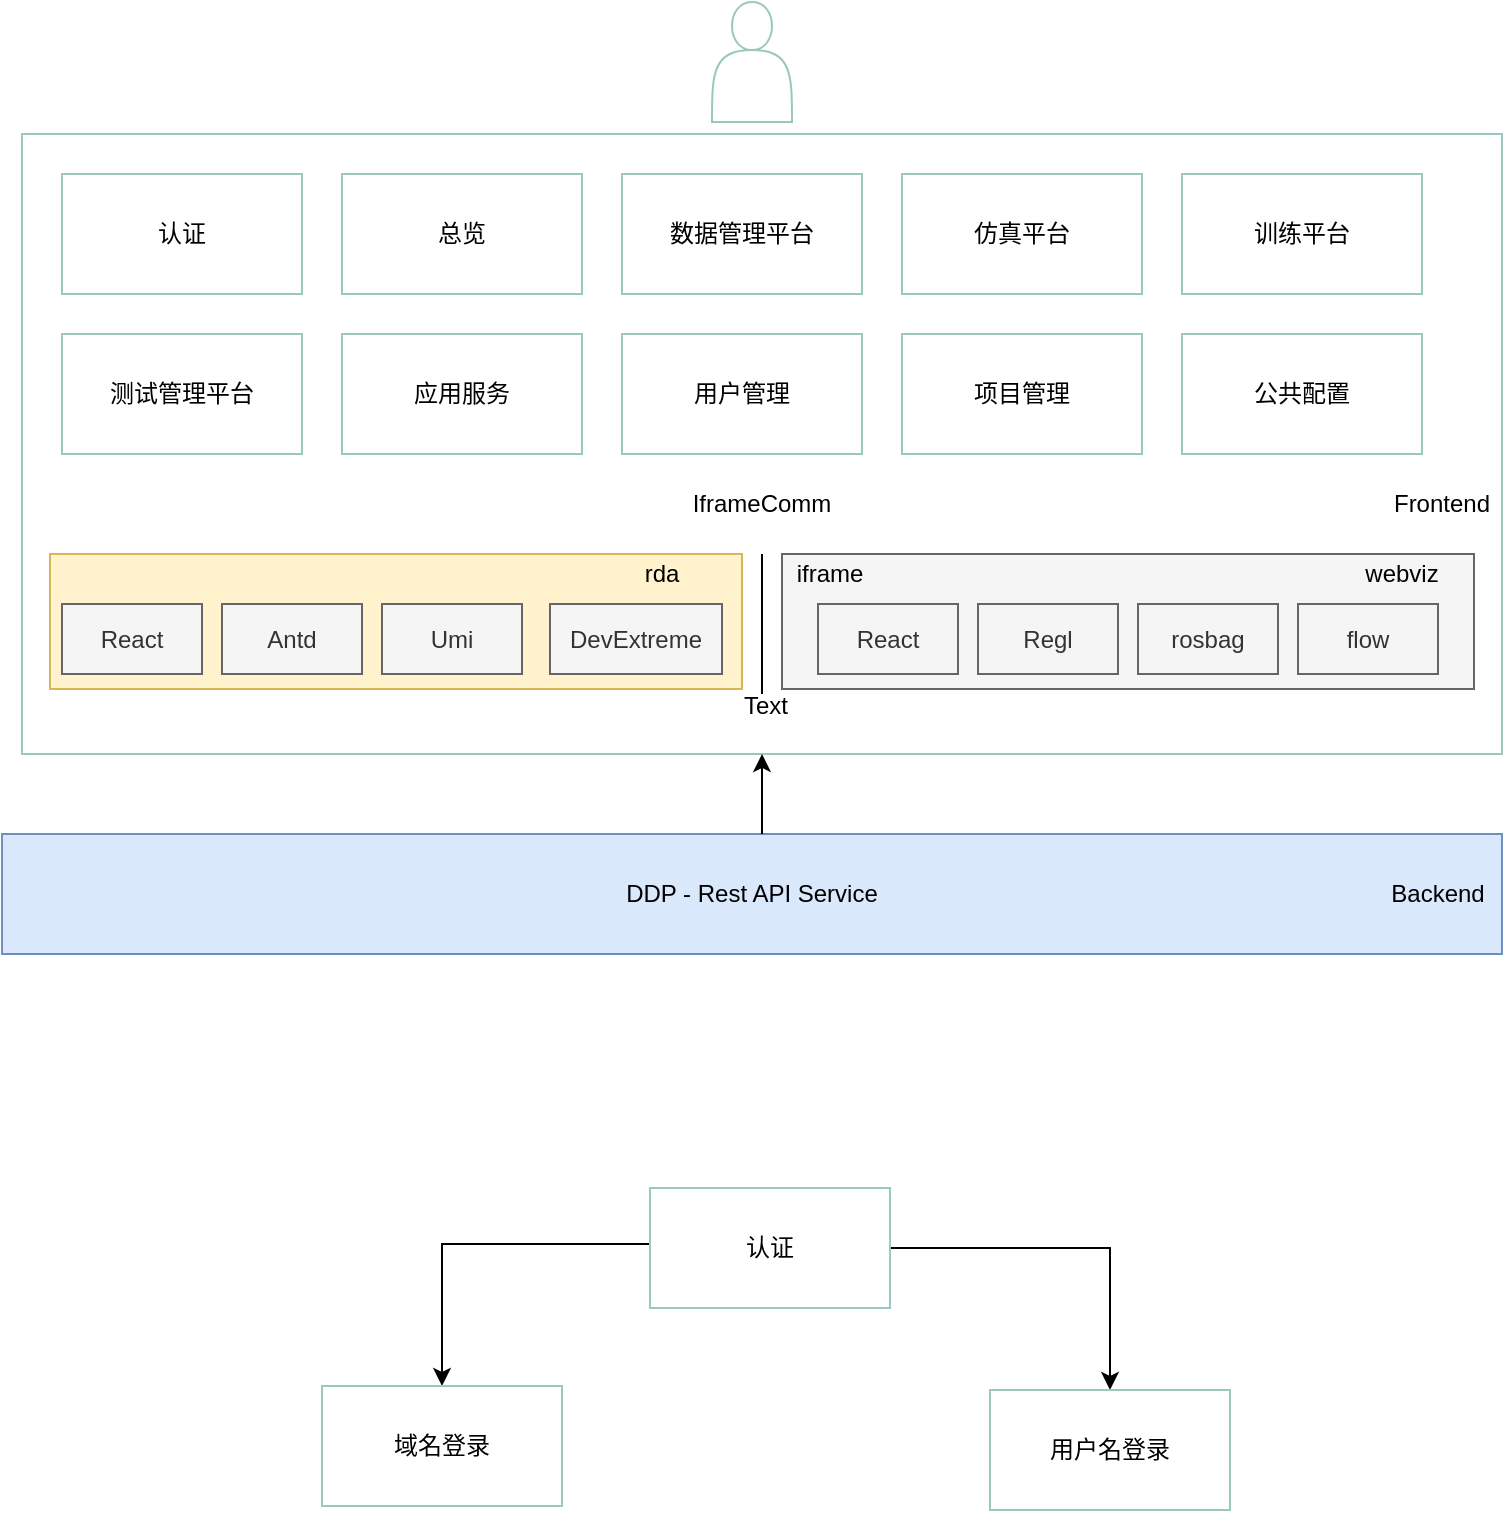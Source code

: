 <mxfile version="20.6.0" type="github">
  <diagram id="prtHgNgQTEPvFCAcTncT" name="Page-1">
    <mxGraphModel dx="1314" dy="714" grid="0" gridSize="10" guides="1" tooltips="1" connect="0" arrows="1" fold="1" page="1" pageScale="1" pageWidth="827" pageHeight="1169" math="0" shadow="0">
      <root>
        <mxCell id="0" />
        <mxCell id="1" parent="0" />
        <mxCell id="TkRGxnT42IwCyHPjGwKE-1" value="DDP - Rest API Service" style="rounded=0;whiteSpace=wrap;html=1;fillColor=#dae8fc;strokeColor=#6c8ebf;" vertex="1" parent="1">
          <mxGeometry x="30" y="430" width="750" height="60" as="geometry" />
        </mxCell>
        <mxCell id="TkRGxnT42IwCyHPjGwKE-5" value="" style="rounded=0;whiteSpace=wrap;html=1;strokeColor=#9AC7BF;" vertex="1" parent="1">
          <mxGeometry x="40" y="80" width="740" height="310" as="geometry" />
        </mxCell>
        <mxCell id="TkRGxnT42IwCyHPjGwKE-7" value="Frontend" style="text;html=1;strokeColor=none;fillColor=none;align=center;verticalAlign=middle;whiteSpace=wrap;rounded=0;" vertex="1" parent="1">
          <mxGeometry x="720" y="250" width="60" height="30" as="geometry" />
        </mxCell>
        <mxCell id="TkRGxnT42IwCyHPjGwKE-8" value="" style="rounded=0;whiteSpace=wrap;html=1;strokeColor=#d6b656;fillColor=#fff2cc;" vertex="1" parent="1">
          <mxGeometry x="54" y="290" width="346" height="67.5" as="geometry" />
        </mxCell>
        <mxCell id="TkRGxnT42IwCyHPjGwKE-9" value="React" style="rounded=0;whiteSpace=wrap;html=1;strokeColor=#666666;fillColor=#f5f5f5;fontColor=#333333;" vertex="1" parent="1">
          <mxGeometry x="60" y="315" width="70" height="35" as="geometry" />
        </mxCell>
        <mxCell id="TkRGxnT42IwCyHPjGwKE-10" value="Antd" style="rounded=0;whiteSpace=wrap;html=1;strokeColor=#666666;fillColor=#f5f5f5;fontColor=#333333;" vertex="1" parent="1">
          <mxGeometry x="140" y="315" width="70" height="35" as="geometry" />
        </mxCell>
        <mxCell id="TkRGxnT42IwCyHPjGwKE-11" value="Umi" style="rounded=0;whiteSpace=wrap;html=1;strokeColor=#666666;fillColor=#f5f5f5;fontColor=#333333;" vertex="1" parent="1">
          <mxGeometry x="220" y="315" width="70" height="35" as="geometry" />
        </mxCell>
        <mxCell id="TkRGxnT42IwCyHPjGwKE-12" value="DevExtreme" style="rounded=0;whiteSpace=wrap;html=1;strokeColor=#666666;fillColor=#f5f5f5;fontColor=#333333;" vertex="1" parent="1">
          <mxGeometry x="304" y="315" width="86" height="35" as="geometry" />
        </mxCell>
        <mxCell id="TkRGxnT42IwCyHPjGwKE-18" value="" style="rounded=0;whiteSpace=wrap;html=1;strokeColor=#666666;fillColor=#f5f5f5;fontColor=#333333;" vertex="1" parent="1">
          <mxGeometry x="420" y="290" width="346" height="67.5" as="geometry" />
        </mxCell>
        <mxCell id="TkRGxnT42IwCyHPjGwKE-19" value="React" style="rounded=0;whiteSpace=wrap;html=1;strokeColor=#666666;fillColor=#f5f5f5;fontColor=#333333;" vertex="1" parent="1">
          <mxGeometry x="438" y="315" width="70" height="35" as="geometry" />
        </mxCell>
        <mxCell id="TkRGxnT42IwCyHPjGwKE-20" value="Regl" style="rounded=0;whiteSpace=wrap;html=1;strokeColor=#666666;fillColor=#f5f5f5;fontColor=#333333;" vertex="1" parent="1">
          <mxGeometry x="518" y="315" width="70" height="35" as="geometry" />
        </mxCell>
        <mxCell id="TkRGxnT42IwCyHPjGwKE-21" value="rosbag" style="rounded=0;whiteSpace=wrap;html=1;strokeColor=#666666;fillColor=#f5f5f5;fontColor=#333333;" vertex="1" parent="1">
          <mxGeometry x="598" y="315" width="70" height="35" as="geometry" />
        </mxCell>
        <mxCell id="TkRGxnT42IwCyHPjGwKE-22" value="flow" style="rounded=0;whiteSpace=wrap;html=1;strokeColor=#666666;fillColor=#f5f5f5;fontColor=#333333;" vertex="1" parent="1">
          <mxGeometry x="678" y="315" width="70" height="35" as="geometry" />
        </mxCell>
        <mxCell id="TkRGxnT42IwCyHPjGwKE-23" value="webviz" style="text;html=1;strokeColor=none;fillColor=none;align=center;verticalAlign=middle;whiteSpace=wrap;rounded=0;" vertex="1" parent="1">
          <mxGeometry x="700" y="285" width="60" height="30" as="geometry" />
        </mxCell>
        <mxCell id="TkRGxnT42IwCyHPjGwKE-24" value="rda" style="text;html=1;strokeColor=none;fillColor=none;align=center;verticalAlign=middle;whiteSpace=wrap;rounded=0;" vertex="1" parent="1">
          <mxGeometry x="330" y="285" width="60" height="30" as="geometry" />
        </mxCell>
        <mxCell id="TkRGxnT42IwCyHPjGwKE-25" value="认证" style="rounded=0;whiteSpace=wrap;html=1;strokeColor=#9AC7BF;" vertex="1" parent="1">
          <mxGeometry x="60" y="100" width="120" height="60" as="geometry" />
        </mxCell>
        <mxCell id="TkRGxnT42IwCyHPjGwKE-26" value="总览" style="rounded=0;whiteSpace=wrap;html=1;strokeColor=#9AC7BF;" vertex="1" parent="1">
          <mxGeometry x="200" y="100" width="120" height="60" as="geometry" />
        </mxCell>
        <mxCell id="TkRGxnT42IwCyHPjGwKE-27" value="数据管理平台" style="rounded=0;whiteSpace=wrap;html=1;strokeColor=#9AC7BF;" vertex="1" parent="1">
          <mxGeometry x="340" y="100" width="120" height="60" as="geometry" />
        </mxCell>
        <mxCell id="TkRGxnT42IwCyHPjGwKE-28" value="仿真平台" style="rounded=0;whiteSpace=wrap;html=1;strokeColor=#9AC7BF;" vertex="1" parent="1">
          <mxGeometry x="480" y="100" width="120" height="60" as="geometry" />
        </mxCell>
        <mxCell id="TkRGxnT42IwCyHPjGwKE-29" value="训练平台" style="rounded=0;whiteSpace=wrap;html=1;strokeColor=#9AC7BF;" vertex="1" parent="1">
          <mxGeometry x="620" y="100" width="120" height="60" as="geometry" />
        </mxCell>
        <mxCell id="TkRGxnT42IwCyHPjGwKE-30" value="测试管理平台" style="rounded=0;whiteSpace=wrap;html=1;strokeColor=#9AC7BF;" vertex="1" parent="1">
          <mxGeometry x="60" y="180" width="120" height="60" as="geometry" />
        </mxCell>
        <mxCell id="TkRGxnT42IwCyHPjGwKE-31" value="应用服务" style="rounded=0;whiteSpace=wrap;html=1;strokeColor=#9AC7BF;" vertex="1" parent="1">
          <mxGeometry x="200" y="180" width="120" height="60" as="geometry" />
        </mxCell>
        <mxCell id="TkRGxnT42IwCyHPjGwKE-32" value="用户管理" style="rounded=0;whiteSpace=wrap;html=1;strokeColor=#9AC7BF;" vertex="1" parent="1">
          <mxGeometry x="340" y="180" width="120" height="60" as="geometry" />
        </mxCell>
        <mxCell id="TkRGxnT42IwCyHPjGwKE-33" value="项目管理" style="rounded=0;whiteSpace=wrap;html=1;strokeColor=#9AC7BF;" vertex="1" parent="1">
          <mxGeometry x="480" y="180" width="120" height="60" as="geometry" />
        </mxCell>
        <mxCell id="TkRGxnT42IwCyHPjGwKE-34" value="公共配置" style="rounded=0;whiteSpace=wrap;html=1;strokeColor=#9AC7BF;" vertex="1" parent="1">
          <mxGeometry x="620" y="180" width="120" height="60" as="geometry" />
        </mxCell>
        <mxCell id="TkRGxnT42IwCyHPjGwKE-38" value="" style="endArrow=none;html=1;rounded=0;" edge="1" parent="1">
          <mxGeometry width="50" height="50" relative="1" as="geometry">
            <mxPoint x="410" y="360" as="sourcePoint" />
            <mxPoint x="410" y="290" as="targetPoint" />
          </mxGeometry>
        </mxCell>
        <mxCell id="TkRGxnT42IwCyHPjGwKE-39" value="IframeComm" style="text;html=1;strokeColor=none;fillColor=none;align=center;verticalAlign=middle;whiteSpace=wrap;rounded=0;" vertex="1" parent="1">
          <mxGeometry x="370" y="250" width="80" height="30" as="geometry" />
        </mxCell>
        <mxCell id="TkRGxnT42IwCyHPjGwKE-41" value="iframe" style="text;html=1;strokeColor=none;fillColor=none;align=center;verticalAlign=middle;whiteSpace=wrap;rounded=0;" vertex="1" parent="1">
          <mxGeometry x="413.5" y="285" width="60" height="30" as="geometry" />
        </mxCell>
        <mxCell id="TkRGxnT42IwCyHPjGwKE-42" value="" style="endArrow=classic;html=1;rounded=0;entryX=0.5;entryY=1;entryDx=0;entryDy=0;" edge="1" parent="1" target="TkRGxnT42IwCyHPjGwKE-5">
          <mxGeometry width="50" height="50" relative="1" as="geometry">
            <mxPoint x="410" y="430" as="sourcePoint" />
            <mxPoint x="405" y="390" as="targetPoint" />
          </mxGeometry>
        </mxCell>
        <mxCell id="TkRGxnT42IwCyHPjGwKE-46" value="" style="shape=actor;whiteSpace=wrap;html=1;strokeColor=#9AC7BF;" vertex="1" parent="1">
          <mxGeometry x="385" y="14" width="40" height="60" as="geometry" />
        </mxCell>
        <mxCell id="TkRGxnT42IwCyHPjGwKE-47" value="Text" style="text;html=1;strokeColor=none;fillColor=none;align=center;verticalAlign=middle;whiteSpace=wrap;rounded=0;" vertex="1" parent="1">
          <mxGeometry x="382" y="351" width="60" height="30" as="geometry" />
        </mxCell>
        <mxCell id="TkRGxnT42IwCyHPjGwKE-48" value="Backend" style="text;html=1;strokeColor=none;fillColor=none;align=center;verticalAlign=middle;whiteSpace=wrap;rounded=0;" vertex="1" parent="1">
          <mxGeometry x="718" y="445" width="60" height="30" as="geometry" />
        </mxCell>
        <mxCell id="TkRGxnT42IwCyHPjGwKE-57" style="edgeStyle=orthogonalEdgeStyle;rounded=0;orthogonalLoop=1;jettySize=auto;html=1;" edge="1" parent="1" source="TkRGxnT42IwCyHPjGwKE-50" target="TkRGxnT42IwCyHPjGwKE-53">
          <mxGeometry relative="1" as="geometry">
            <Array as="points">
              <mxPoint x="250" y="635" />
            </Array>
          </mxGeometry>
        </mxCell>
        <mxCell id="TkRGxnT42IwCyHPjGwKE-58" style="edgeStyle=orthogonalEdgeStyle;rounded=0;orthogonalLoop=1;jettySize=auto;html=1;" edge="1" parent="1" source="TkRGxnT42IwCyHPjGwKE-50" target="TkRGxnT42IwCyHPjGwKE-54">
          <mxGeometry relative="1" as="geometry">
            <Array as="points">
              <mxPoint x="584" y="637" />
            </Array>
          </mxGeometry>
        </mxCell>
        <mxCell id="TkRGxnT42IwCyHPjGwKE-50" value="认证" style="rounded=0;whiteSpace=wrap;html=1;strokeColor=#9AC7BF;" vertex="1" parent="1">
          <mxGeometry x="354" y="607" width="120" height="60" as="geometry" />
        </mxCell>
        <mxCell id="TkRGxnT42IwCyHPjGwKE-53" value="域名登录" style="rounded=0;whiteSpace=wrap;html=1;strokeColor=#9AC7BF;" vertex="1" parent="1">
          <mxGeometry x="190" y="706" width="120" height="60" as="geometry" />
        </mxCell>
        <mxCell id="TkRGxnT42IwCyHPjGwKE-54" value="用户名登录" style="rounded=0;whiteSpace=wrap;html=1;strokeColor=#9AC7BF;" vertex="1" parent="1">
          <mxGeometry x="524" y="708" width="120" height="60" as="geometry" />
        </mxCell>
      </root>
    </mxGraphModel>
  </diagram>
</mxfile>
